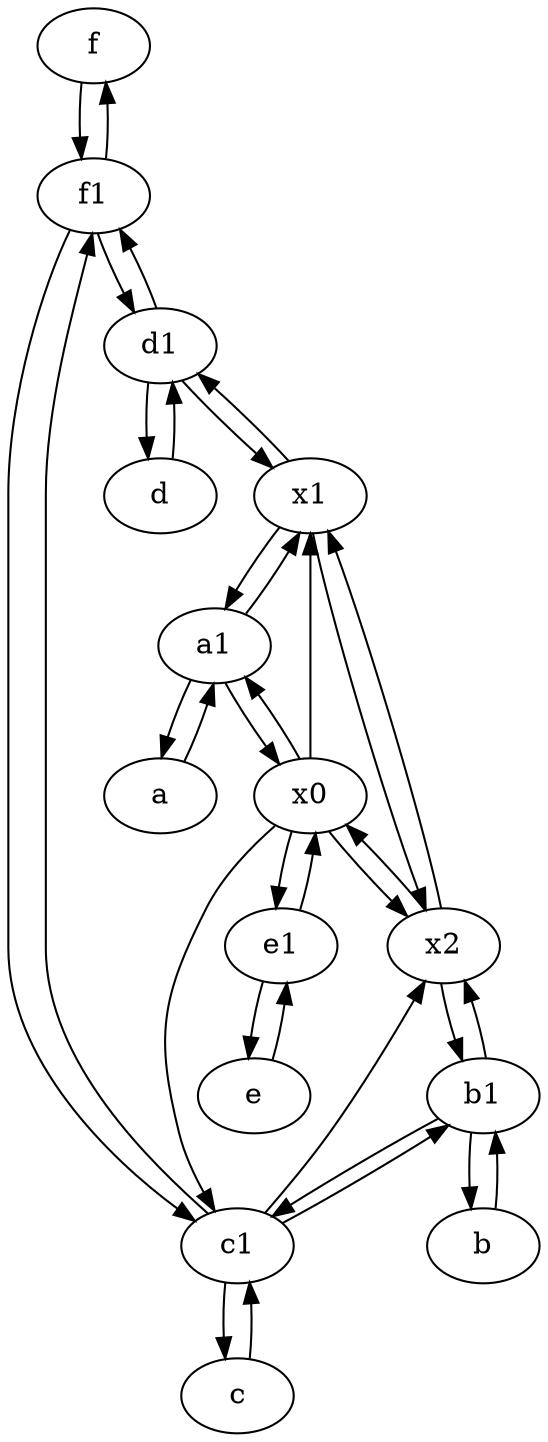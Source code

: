 digraph  {
	f [pos="15,45!"];
	x1;
	c1 [pos="30,15!"];
	b1 [pos="45,20!"];
	d [pos="20,30!"];
	b [pos="50,20!"];
	c [pos="20,10!"];
	e1 [pos="25,45!"];
	e [pos="30,50!"];
	a [pos="40,10!"];
	d1 [pos="25,30!"];
	x2;
	a1 [pos="40,15!"];
	f1;
	x0;
	f1 -> d1;
	x0 -> x2;
	e1 -> x0;
	d1 -> x1;
	d1 -> d;
	x0 -> e1;
	d -> d1;
	x2 -> x1;
	c1 -> c;
	b1 -> x2;
	a1 -> x0;
	x2 -> b1;
	a -> a1;
	a1 -> x1;
	e1 -> e;
	c1 -> x2;
	x0 -> x1;
	a1 -> a;
	x0 -> a1;
	f -> f1;
	x0 -> c1;
	d1 -> f1;
	c1 -> f1;
	x2 -> x0;
	x1 -> a1;
	f1 -> c1;
	x1 -> x2;
	c1 -> b1;
	b1 -> b;
	f1 -> f;
	x1 -> d1;
	b -> b1;
	b1 -> c1;
	c -> c1;
	e -> e1;

	}